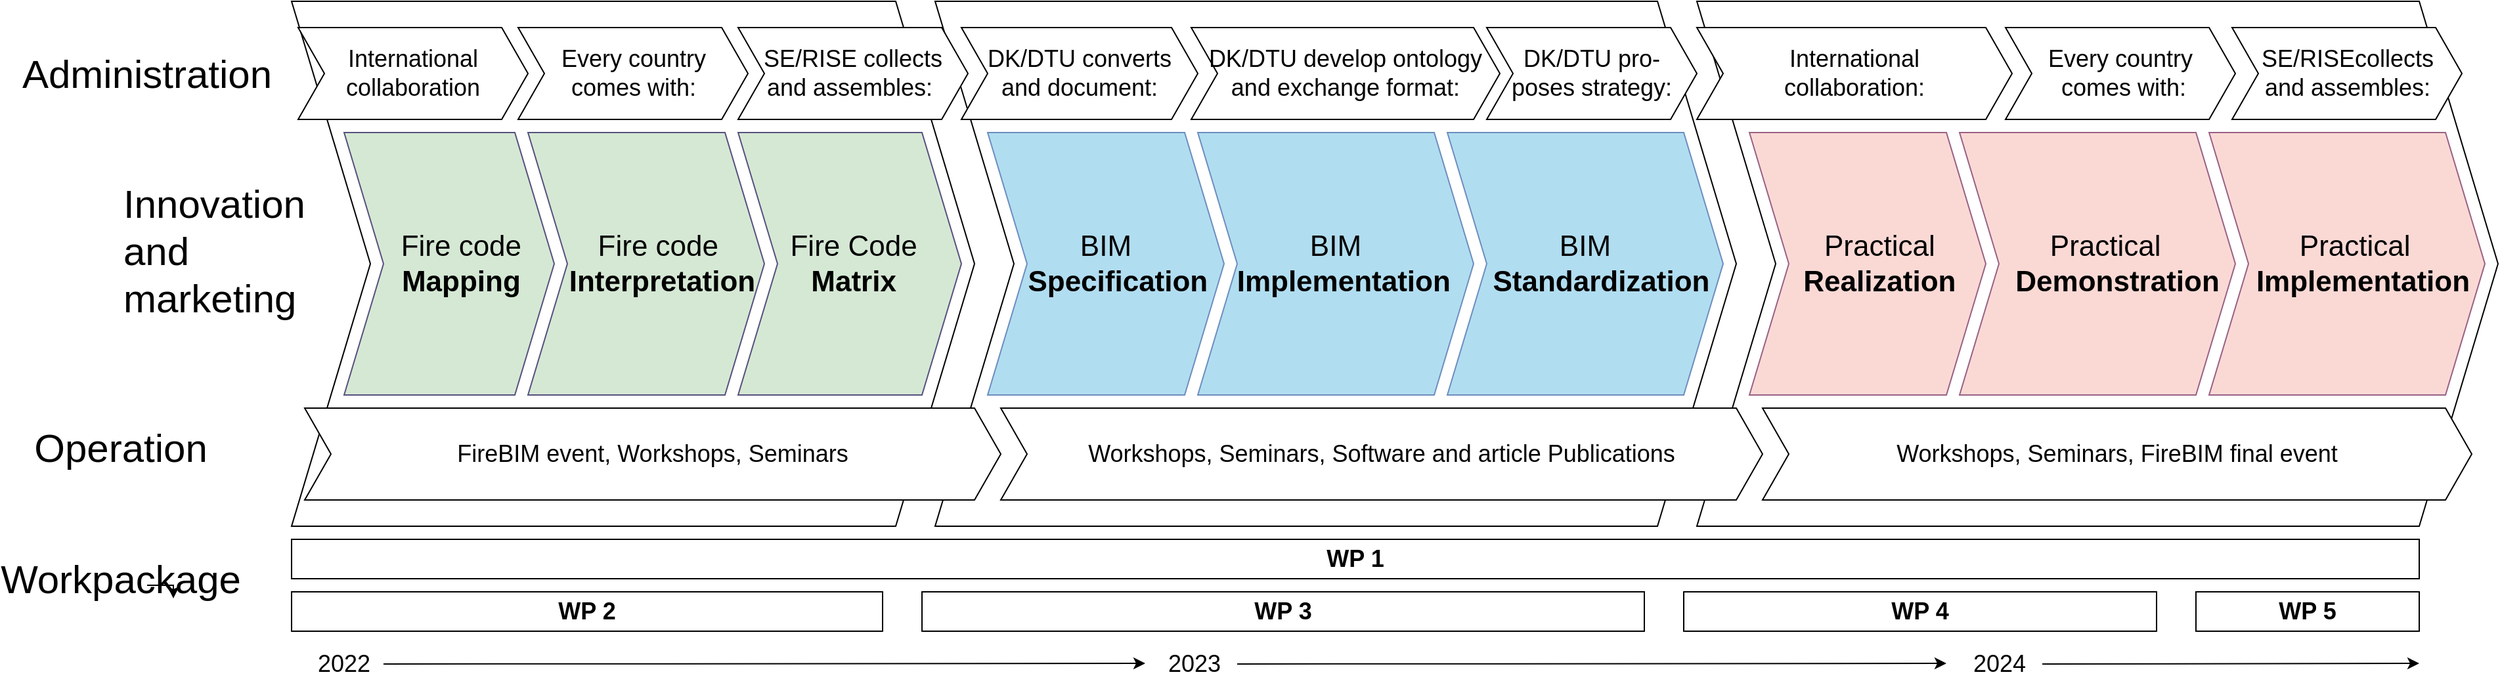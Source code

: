 <mxfile version="15.3.8" type="github">
  <diagram id="50i3K7nlYH6oyTf6ZRoc" name="Page-1">
    <mxGraphModel dx="2523" dy="829" grid="1" gridSize="10" guides="1" tooltips="1" connect="1" arrows="1" fold="1" page="1" pageScale="1" pageWidth="850" pageHeight="1100" math="0" shadow="0">
      <root>
        <mxCell id="0" />
        <mxCell id="1" parent="0" />
        <mxCell id="LbvQtDSeulyC5G_0_8Kj-1" value="" style="shape=step;perimeter=stepPerimeter;whiteSpace=wrap;html=1;fixedSize=1;size=60;" parent="1" vertex="1">
          <mxGeometry x="60" y="170" width="520" height="400" as="geometry" />
        </mxCell>
        <mxCell id="LbvQtDSeulyC5G_0_8Kj-3" value="&lt;div style=&quot;font-size: 22px&quot;&gt;&lt;span&gt;&amp;nbsp; &amp;nbsp; &amp;nbsp; Fire code&amp;nbsp; &amp;nbsp; &amp;nbsp; &amp;nbsp;&lt;b&gt;Mapping&lt;/b&gt;&lt;/span&gt;&lt;/div&gt;" style="shape=step;perimeter=stepPerimeter;whiteSpace=wrap;html=1;fixedSize=1;size=30;align=center;fillColor=#D5E8D4;strokeColor=#56517e;" parent="1" vertex="1">
          <mxGeometry x="100" y="270" width="160" height="200" as="geometry" />
        </mxCell>
        <mxCell id="LbvQtDSeulyC5G_0_8Kj-4" value="&lt;font style=&quot;font-size: 22px&quot;&gt;&amp;nbsp; &amp;nbsp; &amp;nbsp; &amp;nbsp; Fire code&amp;nbsp; &amp;nbsp; &amp;nbsp; &amp;nbsp; &amp;nbsp;&amp;nbsp;&lt;b&gt;Interpretation&lt;/b&gt;&lt;/font&gt;" style="shape=step;perimeter=stepPerimeter;whiteSpace=wrap;html=1;fixedSize=1;size=30;fillColor=#D5E8D4;strokeColor=#56517e;" parent="1" vertex="1">
          <mxGeometry x="240" y="270" width="180" height="200" as="geometry" />
        </mxCell>
        <mxCell id="LbvQtDSeulyC5G_0_8Kj-5" value="&lt;font style=&quot;font-size: 22px&quot;&gt;&amp;nbsp; &amp;nbsp; Fire Code&amp;nbsp; &amp;nbsp; &lt;b&gt;&amp;nbsp;Matrix&lt;/b&gt;&lt;/font&gt;" style="shape=step;perimeter=stepPerimeter;whiteSpace=wrap;html=1;fixedSize=1;size=30;fillColor=#D5E8D4;strokeColor=#56517e;" parent="1" vertex="1">
          <mxGeometry x="400" y="270" width="170" height="200" as="geometry" />
        </mxCell>
        <mxCell id="LbvQtDSeulyC5G_0_8Kj-7" value="" style="shape=step;perimeter=stepPerimeter;whiteSpace=wrap;html=1;fixedSize=1;size=60;" parent="1" vertex="1">
          <mxGeometry x="550" y="170" width="610" height="400" as="geometry" />
        </mxCell>
        <mxCell id="LbvQtDSeulyC5G_0_8Kj-8" value="&lt;div style=&quot;font-size: 22px&quot;&gt;&lt;font style=&quot;font-size: 22px&quot;&gt;BIM&lt;/font&gt;&lt;/div&gt;&lt;div style=&quot;font-size: 22px&quot;&gt;&lt;font style=&quot;font-size: 22px&quot;&gt;&amp;nbsp; &amp;nbsp;&lt;b&gt;Specification&lt;/b&gt;&lt;/font&gt;&lt;/div&gt;" style="shape=step;perimeter=stepPerimeter;whiteSpace=wrap;html=1;fixedSize=1;size=30;align=center;fillColor=#B1DDF0;strokeColor=#6c8ebf;" parent="1" vertex="1">
          <mxGeometry x="590" y="270" width="180" height="200" as="geometry" />
        </mxCell>
        <mxCell id="LbvQtDSeulyC5G_0_8Kj-9" value="&lt;font style=&quot;font-size: 22px&quot;&gt;&amp;nbsp; &amp;nbsp; &amp;nbsp; &amp;nbsp; &amp;nbsp; &amp;nbsp; &amp;nbsp;BIM&amp;nbsp; &amp;nbsp; &amp;nbsp; &amp;nbsp; &amp;nbsp; &amp;nbsp; &amp;nbsp; &amp;nbsp; &lt;b&gt;Implementation&lt;/b&gt;&lt;/font&gt;" style="shape=step;perimeter=stepPerimeter;whiteSpace=wrap;html=1;fixedSize=1;size=30;fillColor=#B1DDF0;strokeColor=#6c8ebf;" parent="1" vertex="1">
          <mxGeometry x="750" y="270" width="210" height="200" as="geometry" />
        </mxCell>
        <mxCell id="LbvQtDSeulyC5G_0_8Kj-11" value="&lt;font style=&quot;font-size: 22px&quot;&gt;&amp;nbsp; &amp;nbsp; &amp;nbsp; &amp;nbsp; &amp;nbsp; &amp;nbsp; &amp;nbsp;BIM&amp;nbsp; &amp;nbsp; &amp;nbsp; &amp;nbsp; &amp;nbsp; &amp;nbsp; &amp;nbsp; &amp;nbsp; &amp;nbsp;&amp;nbsp;&lt;b&gt;Standardization&lt;/b&gt;&lt;/font&gt;" style="shape=step;perimeter=stepPerimeter;whiteSpace=wrap;html=1;fixedSize=1;size=30;fillColor=#B1DDF0;strokeColor=#6c8ebf;" parent="1" vertex="1">
          <mxGeometry x="940" y="270" width="210" height="200" as="geometry" />
        </mxCell>
        <mxCell id="LbvQtDSeulyC5G_0_8Kj-13" value="" style="shape=step;perimeter=stepPerimeter;whiteSpace=wrap;html=1;fixedSize=1;size=60;" parent="1" vertex="1">
          <mxGeometry x="1130" y="170" width="610" height="400" as="geometry" />
        </mxCell>
        <mxCell id="LbvQtDSeulyC5G_0_8Kj-14" value="&lt;div style=&quot;font-size: 22px&quot;&gt;&lt;font style=&quot;font-size: 22px&quot;&gt;&amp;nbsp; &amp;nbsp;Practical&lt;/font&gt;&lt;/div&gt;&lt;div style=&quot;font-size: 22px&quot;&gt;&lt;font style=&quot;font-size: 22px&quot;&gt;&amp;nbsp; &amp;nbsp;&lt;b&gt;Realization&lt;/b&gt;&lt;/font&gt;&lt;/div&gt;" style="shape=step;perimeter=stepPerimeter;whiteSpace=wrap;html=1;fixedSize=1;size=30;align=center;fillColor=#FAD9D5;strokeColor=#996185;" parent="1" vertex="1">
          <mxGeometry x="1170" y="270" width="180" height="200" as="geometry" />
        </mxCell>
        <mxCell id="LbvQtDSeulyC5G_0_8Kj-15" value="&lt;font style=&quot;font-size: 22px&quot;&gt;&amp;nbsp; &amp;nbsp; &amp;nbsp; &amp;nbsp; &amp;nbsp; &amp;nbsp;Practical&amp;nbsp; &amp;nbsp; &amp;nbsp; &amp;nbsp; &amp;nbsp; &amp;nbsp; &amp;nbsp; &amp;nbsp;&lt;b&gt;Demonstration&lt;/b&gt;&lt;/font&gt;" style="shape=step;perimeter=stepPerimeter;whiteSpace=wrap;html=1;fixedSize=1;size=30;fillColor=#FAD9D5;strokeColor=#996185;" parent="1" vertex="1">
          <mxGeometry x="1330" y="270" width="210" height="200" as="geometry" />
        </mxCell>
        <mxCell id="LbvQtDSeulyC5G_0_8Kj-16" value="&lt;font style=&quot;font-size: 22px&quot;&gt;&amp;nbsp; &amp;nbsp; &amp;nbsp; &amp;nbsp; &amp;nbsp; &amp;nbsp;Practical&amp;nbsp; &amp;nbsp; &amp;nbsp; &amp;nbsp; &amp;nbsp; &amp;nbsp; &amp;nbsp;&amp;nbsp;&lt;b&gt;Implementation&lt;/b&gt;&lt;/font&gt;" style="shape=step;perimeter=stepPerimeter;whiteSpace=wrap;html=1;fixedSize=1;size=30;fillColor=#FAD9D5;strokeColor=#996185;" parent="1" vertex="1">
          <mxGeometry x="1520" y="270" width="210" height="200" as="geometry" />
        </mxCell>
        <mxCell id="LbvQtDSeulyC5G_0_8Kj-17" value="&lt;font style=&quot;font-size: 18px&quot;&gt;FireBIM event, Workshops, Seminars&lt;/font&gt;" style="shape=step;perimeter=stepPerimeter;whiteSpace=wrap;html=1;fixedSize=1;size=20;" parent="1" vertex="1">
          <mxGeometry x="70" y="480" width="530" height="70" as="geometry" />
        </mxCell>
        <mxCell id="LbvQtDSeulyC5G_0_8Kj-18" value="&lt;font style=&quot;font-size: 18px&quot;&gt;Workshops, Seminars, Software and article Publications&lt;/font&gt;" style="shape=step;perimeter=stepPerimeter;whiteSpace=wrap;html=1;fixedSize=1;size=20;" parent="1" vertex="1">
          <mxGeometry x="600" y="480" width="580" height="70" as="geometry" />
        </mxCell>
        <mxCell id="LbvQtDSeulyC5G_0_8Kj-19" value="&lt;font style=&quot;font-size: 18px&quot;&gt;Workshops, Seminars, FireBIM final event&lt;/font&gt;" style="shape=step;perimeter=stepPerimeter;whiteSpace=wrap;html=1;fixedSize=1;size=20;" parent="1" vertex="1">
          <mxGeometry x="1180" y="480" width="540" height="70" as="geometry" />
        </mxCell>
        <mxCell id="LbvQtDSeulyC5G_0_8Kj-23" value="&lt;font style=&quot;font-size: 18px&quot;&gt;International collaboration&lt;/font&gt;" style="shape=step;perimeter=stepPerimeter;whiteSpace=wrap;html=1;fixedSize=1;size=20;" parent="1" vertex="1">
          <mxGeometry x="65" y="190" width="175" height="70" as="geometry" />
        </mxCell>
        <mxCell id="LbvQtDSeulyC5G_0_8Kj-25" value="&lt;font style=&quot;font-size: 18px&quot;&gt;SE/RISE collects &lt;br&gt;and assembles:&amp;nbsp;&lt;/font&gt;" style="shape=step;perimeter=stepPerimeter;whiteSpace=wrap;html=1;fixedSize=1;size=20;" parent="1" vertex="1">
          <mxGeometry x="400" y="190" width="175" height="70" as="geometry" />
        </mxCell>
        <mxCell id="LbvQtDSeulyC5G_0_8Kj-26" value="&lt;font style=&quot;font-size: 18px&quot;&gt;Every country &lt;br&gt;comes with:&lt;/font&gt;" style="shape=step;perimeter=stepPerimeter;whiteSpace=wrap;html=1;fixedSize=1;size=20;" parent="1" vertex="1">
          <mxGeometry x="232.5" y="190" width="175" height="70" as="geometry" />
        </mxCell>
        <mxCell id="LbvQtDSeulyC5G_0_8Kj-27" value="&lt;font style=&quot;font-size: 18px&quot;&gt;DK/DTU converts &lt;br&gt;and document:&lt;/font&gt;" style="shape=step;perimeter=stepPerimeter;whiteSpace=wrap;html=1;fixedSize=1;size=20;" parent="1" vertex="1">
          <mxGeometry x="570" y="190" width="180" height="70" as="geometry" />
        </mxCell>
        <mxCell id="LbvQtDSeulyC5G_0_8Kj-28" value="&lt;font style=&quot;font-size: 18px&quot;&gt;DK/DTU develop ontology&lt;br&gt;and exchange format:&lt;/font&gt;" style="shape=step;perimeter=stepPerimeter;whiteSpace=wrap;html=1;fixedSize=1;size=20;" parent="1" vertex="1">
          <mxGeometry x="745" y="190" width="235" height="70" as="geometry" />
        </mxCell>
        <mxCell id="LbvQtDSeulyC5G_0_8Kj-29" value="&lt;font style=&quot;font-size: 18px&quot;&gt;DK/DTU pro-&lt;br&gt;poses strategy:&lt;/font&gt;" style="shape=step;perimeter=stepPerimeter;whiteSpace=wrap;html=1;fixedSize=1;size=20;" parent="1" vertex="1">
          <mxGeometry x="970" y="190" width="160" height="70" as="geometry" />
        </mxCell>
        <mxCell id="LbvQtDSeulyC5G_0_8Kj-30" value="&lt;font style=&quot;font-size: 18px&quot;&gt;International &lt;br&gt;collaboration:&lt;/font&gt;" style="shape=step;perimeter=stepPerimeter;whiteSpace=wrap;html=1;fixedSize=1;size=20;" parent="1" vertex="1">
          <mxGeometry x="1130" y="190" width="240" height="70" as="geometry" />
        </mxCell>
        <mxCell id="LbvQtDSeulyC5G_0_8Kj-31" value="&lt;font style=&quot;font-size: 18px&quot;&gt;Every country&lt;br&gt;&amp;nbsp;comes with:&lt;/font&gt;" style="shape=step;perimeter=stepPerimeter;whiteSpace=wrap;html=1;fixedSize=1;size=20;" parent="1" vertex="1">
          <mxGeometry x="1365" y="190" width="175" height="70" as="geometry" />
        </mxCell>
        <mxCell id="LbvQtDSeulyC5G_0_8Kj-32" value="&lt;font style=&quot;font-size: 18px&quot;&gt;SE/RISEcollects&lt;br&gt;&amp;nbsp;and assembles:&amp;nbsp;&lt;/font&gt;" style="shape=step;perimeter=stepPerimeter;whiteSpace=wrap;html=1;fixedSize=1;size=20;" parent="1" vertex="1">
          <mxGeometry x="1537.5" y="190" width="175" height="70" as="geometry" />
        </mxCell>
        <mxCell id="LbvQtDSeulyC5G_0_8Kj-35" value="&lt;font style=&quot;font-size: 30px&quot;&gt;Administration&lt;/font&gt;" style="text;html=1;strokeColor=none;fillColor=none;align=center;verticalAlign=middle;whiteSpace=wrap;rounded=0;" parent="1" vertex="1">
          <mxGeometry x="-70" y="215" width="40" height="20" as="geometry" />
        </mxCell>
        <mxCell id="LbvQtDSeulyC5G_0_8Kj-43" value="&lt;div&gt;&lt;span style=&quot;font-size: 30px&quot;&gt;Innovation and marketing&lt;/span&gt;&lt;/div&gt;" style="text;html=1;strokeColor=none;fillColor=none;align=left;verticalAlign=middle;whiteSpace=wrap;rounded=0;" parent="1" vertex="1">
          <mxGeometry x="-70" y="350" width="40" height="20" as="geometry" />
        </mxCell>
        <mxCell id="LbvQtDSeulyC5G_0_8Kj-44" value="&lt;font style=&quot;font-size: 30px&quot;&gt;Operation&lt;/font&gt;" style="text;html=1;strokeColor=none;fillColor=none;align=center;verticalAlign=middle;whiteSpace=wrap;rounded=0;" parent="1" vertex="1">
          <mxGeometry x="-90" y="500" width="40" height="20" as="geometry" />
        </mxCell>
        <mxCell id="XQZFtmUjKF8SVb1kRs2g-2" value="&lt;font style=&quot;font-size: 18px&quot;&gt;&lt;b&gt;WP 1&lt;br&gt;&lt;/b&gt;&lt;/font&gt;" style="rounded=0;whiteSpace=wrap;html=1;fillColor=#FFFFFF;" vertex="1" parent="1">
          <mxGeometry x="60" y="580" width="1620" height="30" as="geometry" />
        </mxCell>
        <mxCell id="XQZFtmUjKF8SVb1kRs2g-4" value="&lt;font style=&quot;font-size: 18px&quot;&gt;&lt;b&gt;WP 2&lt;br&gt;&lt;/b&gt;&lt;/font&gt;" style="rounded=0;whiteSpace=wrap;html=1;fillColor=#FFFFFF;" vertex="1" parent="1">
          <mxGeometry x="60" y="620" width="450" height="30" as="geometry" />
        </mxCell>
        <mxCell id="XQZFtmUjKF8SVb1kRs2g-5" value="&lt;font style=&quot;font-size: 18px&quot;&gt;&lt;b&gt;WP 3&lt;br&gt;&lt;/b&gt;&lt;/font&gt;" style="rounded=0;whiteSpace=wrap;html=1;fillColor=#FFFFFF;" vertex="1" parent="1">
          <mxGeometry x="540" y="620" width="550" height="30" as="geometry" />
        </mxCell>
        <mxCell id="XQZFtmUjKF8SVb1kRs2g-6" value="&lt;font style=&quot;font-size: 18px&quot;&gt;&lt;b&gt;WP 4&lt;br&gt;&lt;/b&gt;&lt;/font&gt;" style="rounded=0;whiteSpace=wrap;html=1;fillColor=#FFFFFF;" vertex="1" parent="1">
          <mxGeometry x="1120" y="620" width="360" height="30" as="geometry" />
        </mxCell>
        <mxCell id="XQZFtmUjKF8SVb1kRs2g-7" value="&lt;font style=&quot;font-size: 18px&quot;&gt;&lt;b&gt;WP 5&lt;br&gt;&lt;/b&gt;&lt;/font&gt;" style="rounded=0;whiteSpace=wrap;html=1;fillColor=#FFFFFF;" vertex="1" parent="1">
          <mxGeometry x="1510" y="620" width="170" height="30" as="geometry" />
        </mxCell>
        <mxCell id="XQZFtmUjKF8SVb1kRs2g-11" style="edgeStyle=orthogonalEdgeStyle;rounded=0;orthogonalLoop=1;jettySize=auto;html=1;exitX=1;exitY=0.75;exitDx=0;exitDy=0;" edge="1" parent="1" source="XQZFtmUjKF8SVb1kRs2g-10">
          <mxGeometry relative="1" as="geometry">
            <mxPoint x="-30" y="625" as="targetPoint" />
          </mxGeometry>
        </mxCell>
        <mxCell id="XQZFtmUjKF8SVb1kRs2g-10" value="&lt;font style=&quot;font-size: 30px&quot;&gt;Workpackage&lt;/font&gt;" style="text;html=1;strokeColor=none;fillColor=none;align=center;verticalAlign=middle;whiteSpace=wrap;rounded=0;" vertex="1" parent="1">
          <mxGeometry x="-90" y="600" width="40" height="20" as="geometry" />
        </mxCell>
        <mxCell id="XQZFtmUjKF8SVb1kRs2g-18" style="edgeStyle=orthogonalEdgeStyle;rounded=0;orthogonalLoop=1;jettySize=auto;html=1;exitX=1;exitY=0.5;exitDx=0;exitDy=0;" edge="1" parent="1" source="XQZFtmUjKF8SVb1kRs2g-12">
          <mxGeometry relative="1" as="geometry">
            <mxPoint x="710.0" y="674.529" as="targetPoint" />
          </mxGeometry>
        </mxCell>
        <mxCell id="XQZFtmUjKF8SVb1kRs2g-12" value="&lt;font style=&quot;font-size: 18px&quot;&gt;2022&lt;/font&gt;" style="shape=step;perimeter=stepPerimeter;whiteSpace=wrap;html=1;fixedSize=1;size=20;strokeColor=none;" vertex="1" parent="1">
          <mxGeometry x="70" y="660" width="60" height="30" as="geometry" />
        </mxCell>
        <mxCell id="XQZFtmUjKF8SVb1kRs2g-19" style="edgeStyle=orthogonalEdgeStyle;rounded=0;orthogonalLoop=1;jettySize=auto;html=1;exitX=1;exitY=0.5;exitDx=0;exitDy=0;" edge="1" parent="1" source="XQZFtmUjKF8SVb1kRs2g-13">
          <mxGeometry relative="1" as="geometry">
            <mxPoint x="1320" y="674.529" as="targetPoint" />
          </mxGeometry>
        </mxCell>
        <mxCell id="XQZFtmUjKF8SVb1kRs2g-13" value="&lt;font style=&quot;font-size: 18px&quot;&gt;2023&lt;/font&gt;" style="shape=step;perimeter=stepPerimeter;whiteSpace=wrap;html=1;fixedSize=1;size=20;strokeColor=none;" vertex="1" parent="1">
          <mxGeometry x="715" y="660" width="65" height="30" as="geometry" />
        </mxCell>
        <mxCell id="XQZFtmUjKF8SVb1kRs2g-21" style="edgeStyle=orthogonalEdgeStyle;rounded=0;orthogonalLoop=1;jettySize=auto;html=1;exitX=1;exitY=0.5;exitDx=0;exitDy=0;" edge="1" parent="1" source="XQZFtmUjKF8SVb1kRs2g-15">
          <mxGeometry relative="1" as="geometry">
            <mxPoint x="1680" y="674.529" as="targetPoint" />
          </mxGeometry>
        </mxCell>
        <mxCell id="XQZFtmUjKF8SVb1kRs2g-15" value="&lt;font style=&quot;font-size: 18px&quot;&gt;2024&lt;/font&gt;" style="shape=step;perimeter=stepPerimeter;whiteSpace=wrap;html=1;fixedSize=1;size=20;strokeColor=none;" vertex="1" parent="1">
          <mxGeometry x="1328" y="660" width="65" height="30" as="geometry" />
        </mxCell>
      </root>
    </mxGraphModel>
  </diagram>
</mxfile>

